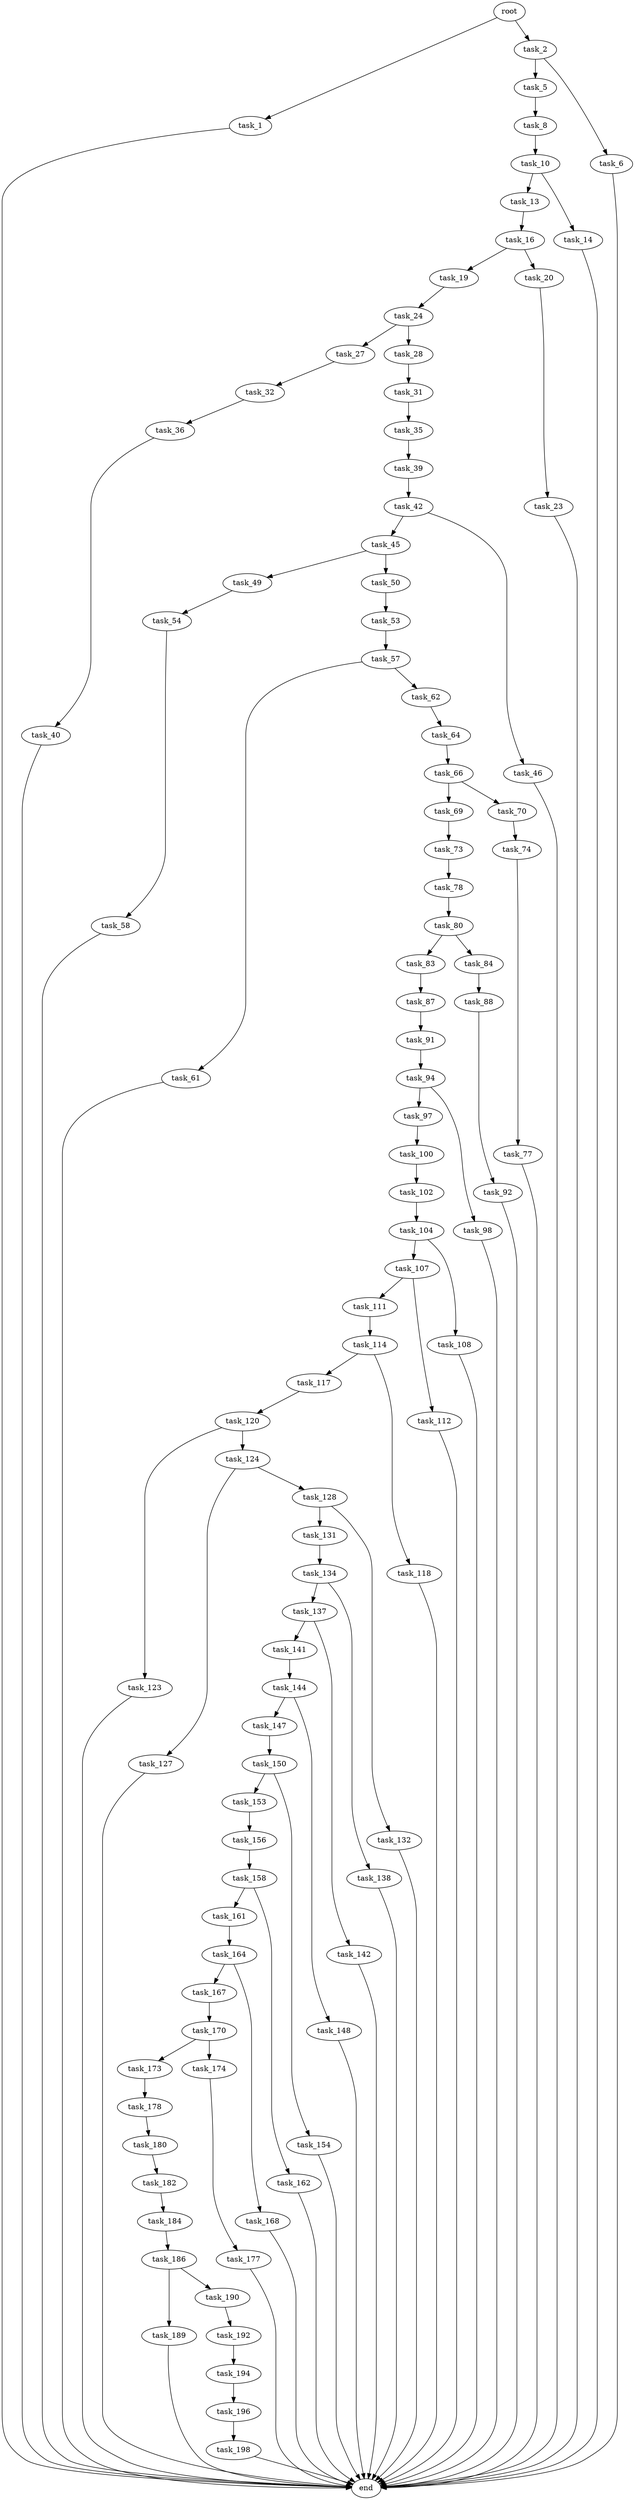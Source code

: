 digraph G {
  root [size="0.000000"];
  task_1 [size="231928233984.000000"];
  task_2 [size="405085427449.000000"];
  task_5 [size="174040693565.000000"];
  task_6 [size="4042284742.000000"];
  task_8 [size="16346953463.000000"];
  task_10 [size="68719476736.000000"];
  task_13 [size="12857325362.000000"];
  task_14 [size="815397572328.000000"];
  task_16 [size="1244162830681.000000"];
  task_19 [size="26709798482.000000"];
  task_20 [size="1405044485.000000"];
  task_23 [size="29413351407.000000"];
  task_24 [size="782757789696.000000"];
  task_27 [size="68719476736.000000"];
  task_28 [size="20414900011.000000"];
  task_31 [size="8589934592.000000"];
  task_32 [size="9336718208.000000"];
  task_35 [size="134217728000.000000"];
  task_36 [size="160529046650.000000"];
  task_39 [size="19711848531.000000"];
  task_40 [size="5239001483.000000"];
  task_42 [size="1728471066.000000"];
  task_45 [size="368293445632.000000"];
  task_46 [size="262196441513.000000"];
  task_49 [size="28991029248.000000"];
  task_50 [size="1073741824000.000000"];
  task_53 [size="549755813888.000000"];
  task_54 [size="673713270006.000000"];
  task_57 [size="89478111912.000000"];
  task_58 [size="29796126359.000000"];
  task_61 [size="8589934592.000000"];
  task_62 [size="481128417693.000000"];
  task_64 [size="203546975635.000000"];
  task_66 [size="29790484357.000000"];
  task_69 [size="28991029248.000000"];
  task_70 [size="661613346075.000000"];
  task_73 [size="28991029248.000000"];
  task_74 [size="549755813888.000000"];
  task_77 [size="889837865.000000"];
  task_78 [size="188174536730.000000"];
  task_80 [size="782757789696.000000"];
  task_83 [size="231928233984.000000"];
  task_84 [size="28832712384.000000"];
  task_87 [size="415718391856.000000"];
  task_88 [size="9636605543.000000"];
  task_91 [size="12341074692.000000"];
  task_92 [size="485908522208.000000"];
  task_94 [size="9147174487.000000"];
  task_97 [size="10230956820.000000"];
  task_98 [size="14042817393.000000"];
  task_100 [size="69762793974.000000"];
  task_102 [size="28991029248.000000"];
  task_104 [size="64317467148.000000"];
  task_107 [size="21114386702.000000"];
  task_108 [size="2143036521.000000"];
  task_111 [size="1073741824000.000000"];
  task_112 [size="9413999495.000000"];
  task_114 [size="1071283121418.000000"];
  task_117 [size="134217728000.000000"];
  task_118 [size="3748093159.000000"];
  task_120 [size="328207443761.000000"];
  task_123 [size="2756980044.000000"];
  task_124 [size="8589934592.000000"];
  task_127 [size="134217728000.000000"];
  task_128 [size="32996575846.000000"];
  task_131 [size="549755813888.000000"];
  task_132 [size="368293445632.000000"];
  task_134 [size="2200267545.000000"];
  task_137 [size="41493592538.000000"];
  task_138 [size="6659969547.000000"];
  task_141 [size="487640267815.000000"];
  task_142 [size="595322143727.000000"];
  task_144 [size="3026679585.000000"];
  task_147 [size="35105072578.000000"];
  task_148 [size="368293445632.000000"];
  task_150 [size="368293445632.000000"];
  task_153 [size="41696477257.000000"];
  task_154 [size="34125515853.000000"];
  task_156 [size="1227779315.000000"];
  task_158 [size="68719476736.000000"];
  task_161 [size="856733696961.000000"];
  task_162 [size="28991029248.000000"];
  task_164 [size="782757789696.000000"];
  task_167 [size="1501309939.000000"];
  task_168 [size="774450273482.000000"];
  task_170 [size="24333044348.000000"];
  task_173 [size="875811158679.000000"];
  task_174 [size="324612293234.000000"];
  task_177 [size="1073741824000.000000"];
  task_178 [size="231928233984.000000"];
  task_180 [size="368293445632.000000"];
  task_182 [size="2891627864.000000"];
  task_184 [size="368293445632.000000"];
  task_186 [size="8345825466.000000"];
  task_189 [size="231928233984.000000"];
  task_190 [size="179681133171.000000"];
  task_192 [size="18842786897.000000"];
  task_194 [size="68719476736.000000"];
  task_196 [size="68719476736.000000"];
  task_198 [size="238131375808.000000"];
  end [size="0.000000"];

  root -> task_1 [size="1.000000"];
  root -> task_2 [size="1.000000"];
  task_1 -> end [size="1.000000"];
  task_2 -> task_5 [size="679477248.000000"];
  task_2 -> task_6 [size="679477248.000000"];
  task_5 -> task_8 [size="301989888.000000"];
  task_6 -> end [size="1.000000"];
  task_8 -> task_10 [size="536870912.000000"];
  task_10 -> task_13 [size="134217728.000000"];
  task_10 -> task_14 [size="134217728.000000"];
  task_13 -> task_16 [size="301989888.000000"];
  task_14 -> end [size="1.000000"];
  task_16 -> task_19 [size="838860800.000000"];
  task_16 -> task_20 [size="838860800.000000"];
  task_19 -> task_24 [size="536870912.000000"];
  task_20 -> task_23 [size="134217728.000000"];
  task_23 -> end [size="1.000000"];
  task_24 -> task_27 [size="679477248.000000"];
  task_24 -> task_28 [size="679477248.000000"];
  task_27 -> task_32 [size="134217728.000000"];
  task_28 -> task_31 [size="33554432.000000"];
  task_31 -> task_35 [size="33554432.000000"];
  task_32 -> task_36 [size="209715200.000000"];
  task_35 -> task_39 [size="209715200.000000"];
  task_36 -> task_40 [size="134217728.000000"];
  task_39 -> task_42 [size="411041792.000000"];
  task_40 -> end [size="1.000000"];
  task_42 -> task_45 [size="33554432.000000"];
  task_42 -> task_46 [size="33554432.000000"];
  task_45 -> task_49 [size="411041792.000000"];
  task_45 -> task_50 [size="411041792.000000"];
  task_46 -> end [size="1.000000"];
  task_49 -> task_54 [size="75497472.000000"];
  task_50 -> task_53 [size="838860800.000000"];
  task_53 -> task_57 [size="536870912.000000"];
  task_54 -> task_58 [size="838860800.000000"];
  task_57 -> task_61 [size="75497472.000000"];
  task_57 -> task_62 [size="75497472.000000"];
  task_58 -> end [size="1.000000"];
  task_61 -> end [size="1.000000"];
  task_62 -> task_64 [size="301989888.000000"];
  task_64 -> task_66 [size="134217728.000000"];
  task_66 -> task_69 [size="838860800.000000"];
  task_66 -> task_70 [size="838860800.000000"];
  task_69 -> task_73 [size="75497472.000000"];
  task_70 -> task_74 [size="536870912.000000"];
  task_73 -> task_78 [size="75497472.000000"];
  task_74 -> task_77 [size="536870912.000000"];
  task_77 -> end [size="1.000000"];
  task_78 -> task_80 [size="838860800.000000"];
  task_80 -> task_83 [size="679477248.000000"];
  task_80 -> task_84 [size="679477248.000000"];
  task_83 -> task_87 [size="301989888.000000"];
  task_84 -> task_88 [size="75497472.000000"];
  task_87 -> task_91 [size="411041792.000000"];
  task_88 -> task_92 [size="679477248.000000"];
  task_91 -> task_94 [size="411041792.000000"];
  task_92 -> end [size="1.000000"];
  task_94 -> task_97 [size="301989888.000000"];
  task_94 -> task_98 [size="301989888.000000"];
  task_97 -> task_100 [size="209715200.000000"];
  task_98 -> end [size="1.000000"];
  task_100 -> task_102 [size="134217728.000000"];
  task_102 -> task_104 [size="75497472.000000"];
  task_104 -> task_107 [size="209715200.000000"];
  task_104 -> task_108 [size="209715200.000000"];
  task_107 -> task_111 [size="679477248.000000"];
  task_107 -> task_112 [size="679477248.000000"];
  task_108 -> end [size="1.000000"];
  task_111 -> task_114 [size="838860800.000000"];
  task_112 -> end [size="1.000000"];
  task_114 -> task_117 [size="838860800.000000"];
  task_114 -> task_118 [size="838860800.000000"];
  task_117 -> task_120 [size="209715200.000000"];
  task_118 -> end [size="1.000000"];
  task_120 -> task_123 [size="209715200.000000"];
  task_120 -> task_124 [size="209715200.000000"];
  task_123 -> end [size="1.000000"];
  task_124 -> task_127 [size="33554432.000000"];
  task_124 -> task_128 [size="33554432.000000"];
  task_127 -> end [size="1.000000"];
  task_128 -> task_131 [size="75497472.000000"];
  task_128 -> task_132 [size="75497472.000000"];
  task_131 -> task_134 [size="536870912.000000"];
  task_132 -> end [size="1.000000"];
  task_134 -> task_137 [size="75497472.000000"];
  task_134 -> task_138 [size="75497472.000000"];
  task_137 -> task_141 [size="75497472.000000"];
  task_137 -> task_142 [size="75497472.000000"];
  task_138 -> end [size="1.000000"];
  task_141 -> task_144 [size="679477248.000000"];
  task_142 -> end [size="1.000000"];
  task_144 -> task_147 [size="75497472.000000"];
  task_144 -> task_148 [size="75497472.000000"];
  task_147 -> task_150 [size="134217728.000000"];
  task_148 -> end [size="1.000000"];
  task_150 -> task_153 [size="411041792.000000"];
  task_150 -> task_154 [size="411041792.000000"];
  task_153 -> task_156 [size="679477248.000000"];
  task_154 -> end [size="1.000000"];
  task_156 -> task_158 [size="33554432.000000"];
  task_158 -> task_161 [size="134217728.000000"];
  task_158 -> task_162 [size="134217728.000000"];
  task_161 -> task_164 [size="536870912.000000"];
  task_162 -> end [size="1.000000"];
  task_164 -> task_167 [size="679477248.000000"];
  task_164 -> task_168 [size="679477248.000000"];
  task_167 -> task_170 [size="33554432.000000"];
  task_168 -> end [size="1.000000"];
  task_170 -> task_173 [size="33554432.000000"];
  task_170 -> task_174 [size="33554432.000000"];
  task_173 -> task_178 [size="536870912.000000"];
  task_174 -> task_177 [size="838860800.000000"];
  task_177 -> end [size="1.000000"];
  task_178 -> task_180 [size="301989888.000000"];
  task_180 -> task_182 [size="411041792.000000"];
  task_182 -> task_184 [size="75497472.000000"];
  task_184 -> task_186 [size="411041792.000000"];
  task_186 -> task_189 [size="301989888.000000"];
  task_186 -> task_190 [size="301989888.000000"];
  task_189 -> end [size="1.000000"];
  task_190 -> task_192 [size="679477248.000000"];
  task_192 -> task_194 [size="838860800.000000"];
  task_194 -> task_196 [size="134217728.000000"];
  task_196 -> task_198 [size="134217728.000000"];
  task_198 -> end [size="1.000000"];
}
